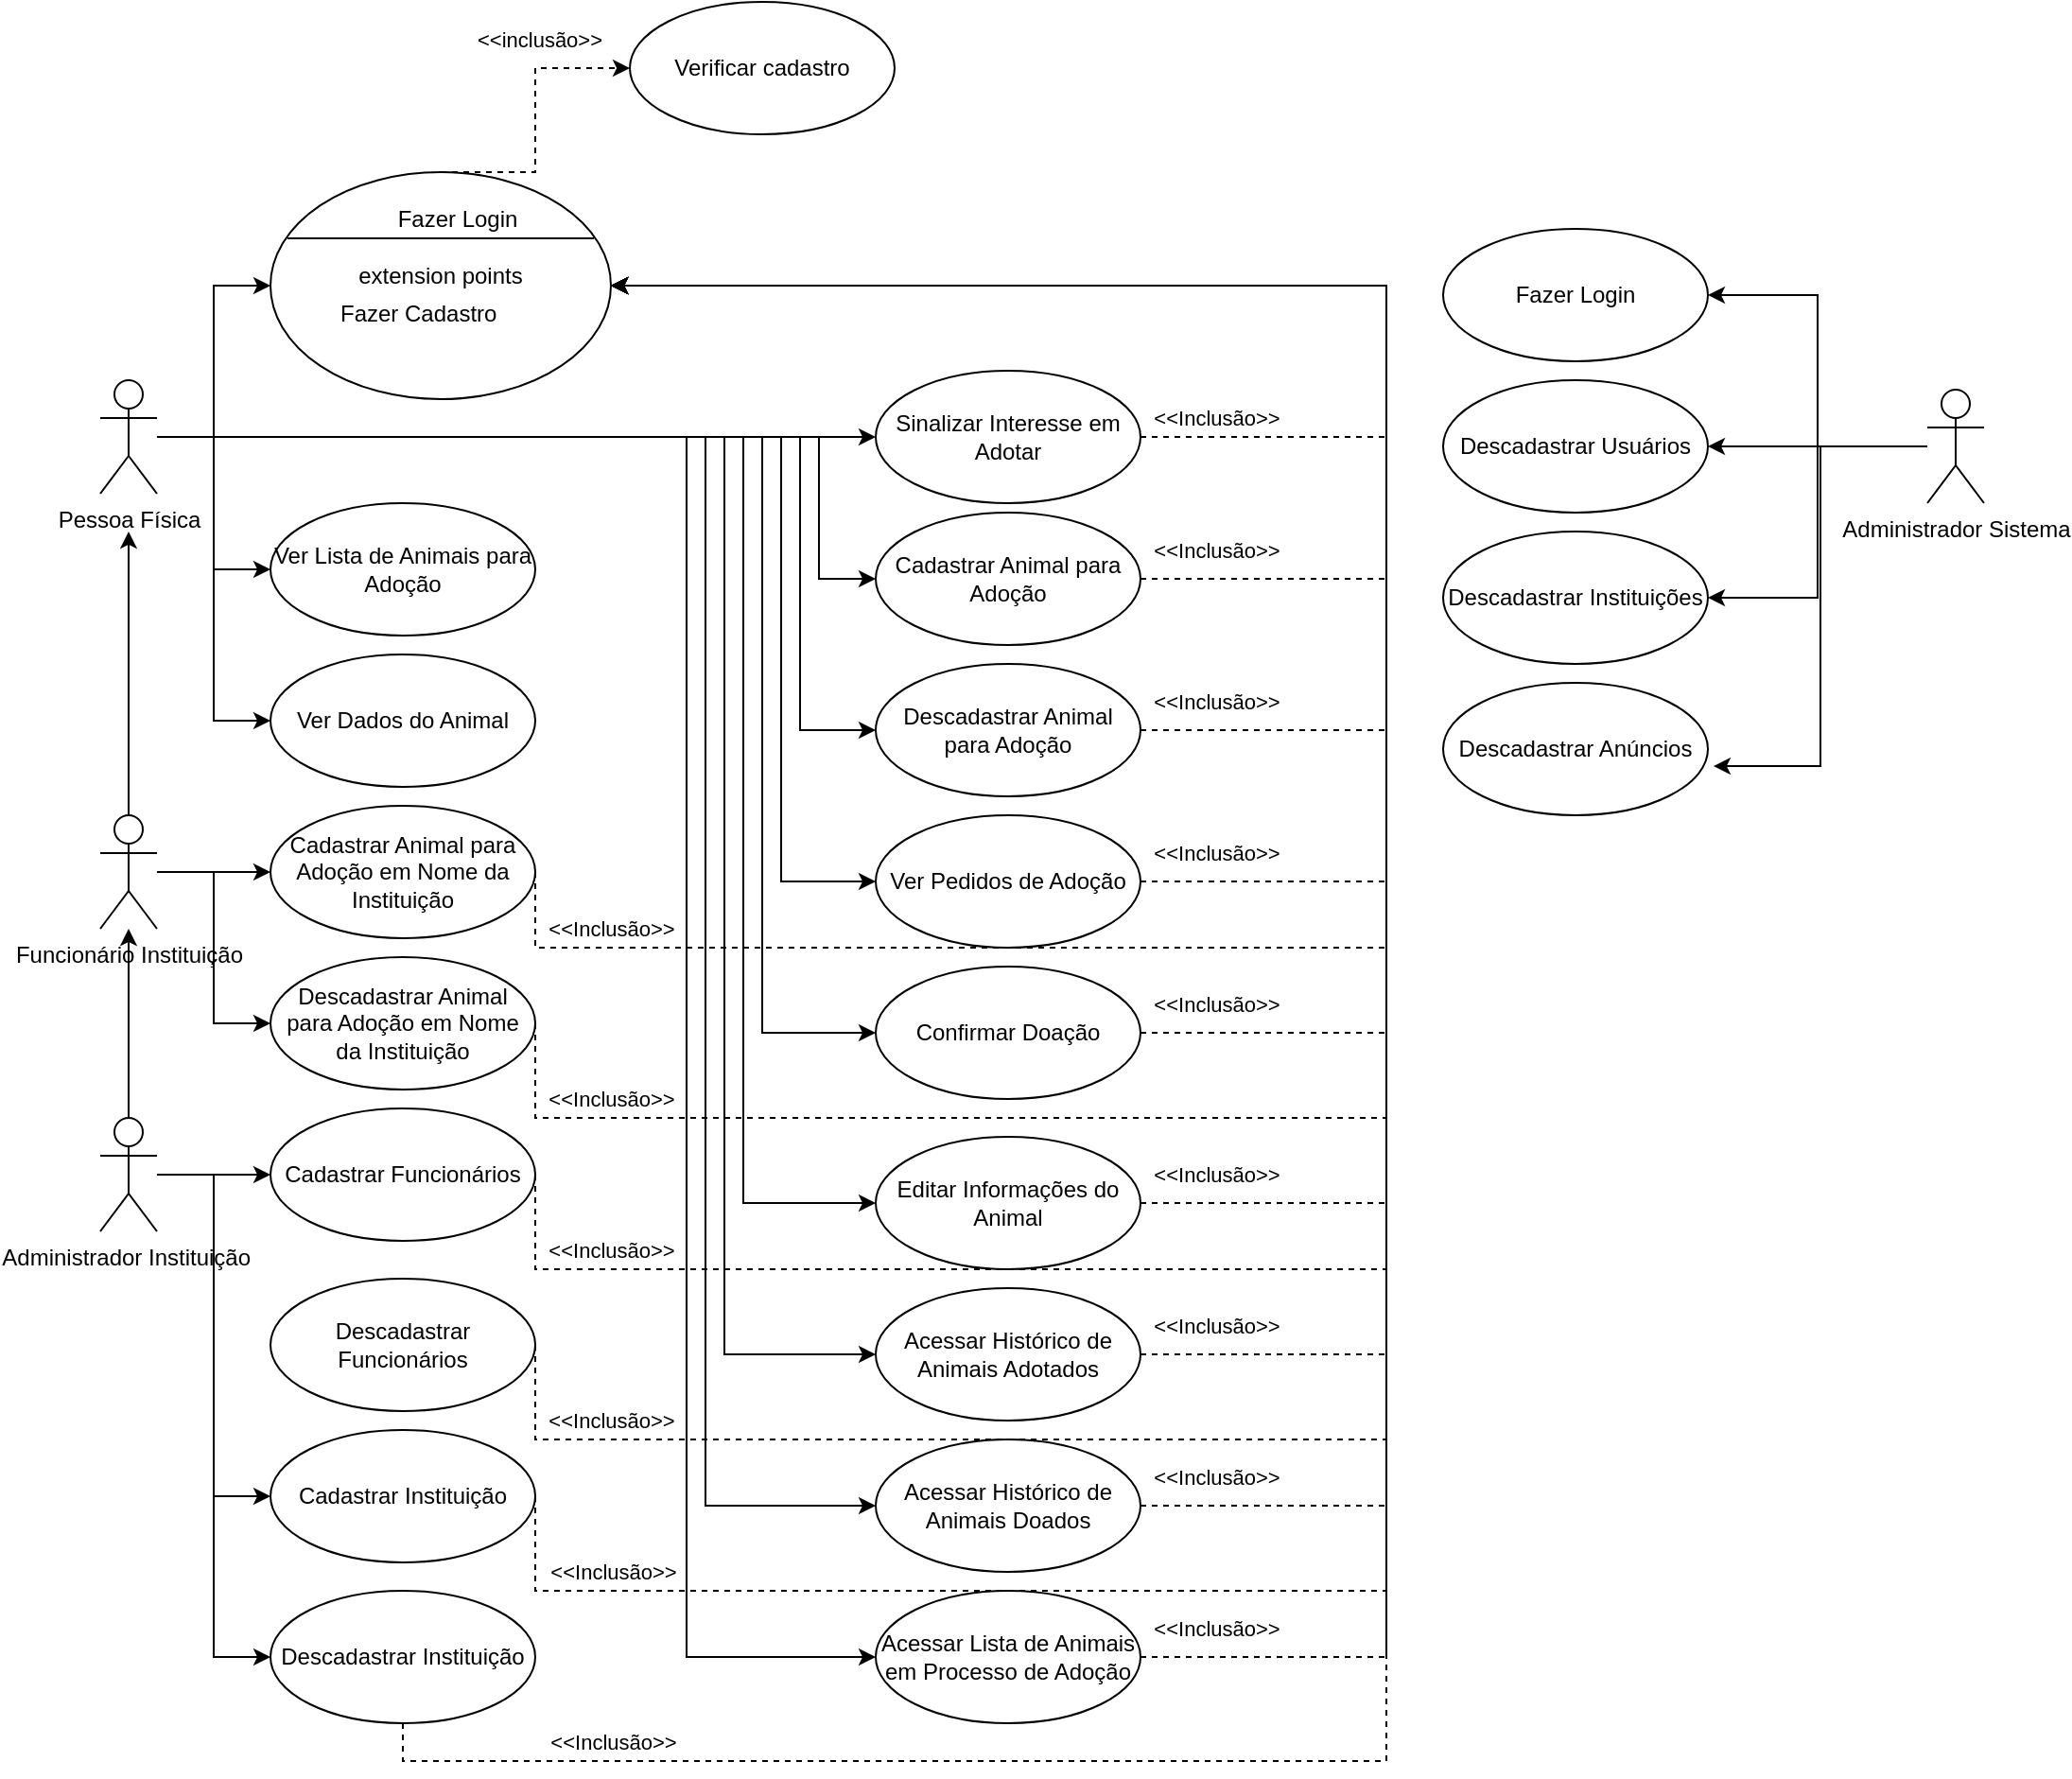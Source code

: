 <mxfile version="26.0.7">
  <diagram id="qbLD6MvRRH6Uopje16A_" name="Página-1">
    <mxGraphModel dx="2245" dy="868" grid="1" gridSize="10" guides="1" tooltips="1" connect="1" arrows="1" fold="1" page="1" pageScale="1" pageWidth="827" pageHeight="1169" math="0" shadow="0">
      <root>
        <mxCell id="0" />
        <mxCell id="1" parent="0" />
        <mxCell id="AyOX7MXyfKB8XxfsNNWV-27" style="edgeStyle=orthogonalEdgeStyle;rounded=0;orthogonalLoop=1;jettySize=auto;html=1;entryX=0;entryY=0.5;entryDx=0;entryDy=0;" edge="1" parent="1" source="rOPLHnwD_URoB-REVG2p-1" target="YUd78-qt3cvMNxqhrN3Y-24">
          <mxGeometry relative="1" as="geometry" />
        </mxCell>
        <mxCell id="AyOX7MXyfKB8XxfsNNWV-28" style="edgeStyle=orthogonalEdgeStyle;rounded=0;orthogonalLoop=1;jettySize=auto;html=1;entryX=0;entryY=0.5;entryDx=0;entryDy=0;" edge="1" parent="1" source="rOPLHnwD_URoB-REVG2p-1" target="YUd78-qt3cvMNxqhrN3Y-28">
          <mxGeometry relative="1" as="geometry" />
        </mxCell>
        <mxCell id="AyOX7MXyfKB8XxfsNNWV-30" style="edgeStyle=orthogonalEdgeStyle;rounded=0;orthogonalLoop=1;jettySize=auto;html=1;entryX=0;entryY=0.5;entryDx=0;entryDy=0;" edge="1" parent="1" source="rOPLHnwD_URoB-REVG2p-1" target="MLzKuQmmjod504lZbHox-21">
          <mxGeometry relative="1" as="geometry" />
        </mxCell>
        <mxCell id="AyOX7MXyfKB8XxfsNNWV-31" style="edgeStyle=orthogonalEdgeStyle;rounded=0;orthogonalLoop=1;jettySize=auto;html=1;entryX=0;entryY=0.5;entryDx=0;entryDy=0;" edge="1" parent="1" source="rOPLHnwD_URoB-REVG2p-1" target="AyOX7MXyfKB8XxfsNNWV-8">
          <mxGeometry relative="1" as="geometry">
            <Array as="points">
              <mxPoint x="-170" y="400" />
              <mxPoint x="-170" y="475" />
            </Array>
          </mxGeometry>
        </mxCell>
        <mxCell id="AyOX7MXyfKB8XxfsNNWV-32" style="edgeStyle=orthogonalEdgeStyle;rounded=0;orthogonalLoop=1;jettySize=auto;html=1;entryX=0;entryY=0.5;entryDx=0;entryDy=0;" edge="1" parent="1" source="rOPLHnwD_URoB-REVG2p-1" target="rOPLHnwD_URoB-REVG2p-7">
          <mxGeometry relative="1" as="geometry">
            <Array as="points">
              <mxPoint x="-180" y="400" />
              <mxPoint x="-180" y="555" />
            </Array>
          </mxGeometry>
        </mxCell>
        <mxCell id="AyOX7MXyfKB8XxfsNNWV-33" style="edgeStyle=orthogonalEdgeStyle;rounded=0;orthogonalLoop=1;jettySize=auto;html=1;entryX=0;entryY=0.5;entryDx=0;entryDy=0;" edge="1" parent="1" source="rOPLHnwD_URoB-REVG2p-1" target="MLzKuQmmjod504lZbHox-24">
          <mxGeometry relative="1" as="geometry">
            <Array as="points">
              <mxPoint x="-190" y="400" />
              <mxPoint x="-190" y="635" />
            </Array>
          </mxGeometry>
        </mxCell>
        <mxCell id="AyOX7MXyfKB8XxfsNNWV-34" style="edgeStyle=orthogonalEdgeStyle;rounded=0;orthogonalLoop=1;jettySize=auto;html=1;entryX=0;entryY=0.5;entryDx=0;entryDy=0;" edge="1" parent="1" source="rOPLHnwD_URoB-REVG2p-1" target="MLzKuQmmjod504lZbHox-26">
          <mxGeometry relative="1" as="geometry">
            <Array as="points">
              <mxPoint x="-200" y="400" />
              <mxPoint x="-200" y="715" />
            </Array>
          </mxGeometry>
        </mxCell>
        <mxCell id="AyOX7MXyfKB8XxfsNNWV-35" style="edgeStyle=orthogonalEdgeStyle;rounded=0;orthogonalLoop=1;jettySize=auto;html=1;entryX=0;entryY=0.5;entryDx=0;entryDy=0;" edge="1" parent="1" source="rOPLHnwD_URoB-REVG2p-1" target="rVwNM4F-mVbBJ1kniwlA-5">
          <mxGeometry relative="1" as="geometry">
            <Array as="points">
              <mxPoint x="-210" y="400" />
              <mxPoint x="-210" y="805" />
            </Array>
          </mxGeometry>
        </mxCell>
        <mxCell id="AyOX7MXyfKB8XxfsNNWV-36" style="edgeStyle=orthogonalEdgeStyle;rounded=0;orthogonalLoop=1;jettySize=auto;html=1;entryX=0;entryY=0.5;entryDx=0;entryDy=0;" edge="1" parent="1" source="rOPLHnwD_URoB-REVG2p-1" target="rVwNM4F-mVbBJ1kniwlA-10">
          <mxGeometry relative="1" as="geometry">
            <Array as="points">
              <mxPoint x="-220" y="400" />
              <mxPoint x="-220" y="885" />
            </Array>
          </mxGeometry>
        </mxCell>
        <mxCell id="AyOX7MXyfKB8XxfsNNWV-37" style="edgeStyle=orthogonalEdgeStyle;rounded=0;orthogonalLoop=1;jettySize=auto;html=1;entryX=0;entryY=0.5;entryDx=0;entryDy=0;" edge="1" parent="1" source="rOPLHnwD_URoB-REVG2p-1" target="BOJSPCau6T7kpalBUKvI-1">
          <mxGeometry relative="1" as="geometry">
            <Array as="points">
              <mxPoint x="-230" y="400" />
              <mxPoint x="-230" y="965" />
            </Array>
          </mxGeometry>
        </mxCell>
        <mxCell id="AyOX7MXyfKB8XxfsNNWV-38" style="edgeStyle=orthogonalEdgeStyle;rounded=0;orthogonalLoop=1;jettySize=auto;html=1;entryX=0;entryY=0.5;entryDx=0;entryDy=0;" edge="1" parent="1" source="rOPLHnwD_URoB-REVG2p-1" target="BOJSPCau6T7kpalBUKvI-5">
          <mxGeometry relative="1" as="geometry">
            <Array as="points">
              <mxPoint x="-240" y="400" />
              <mxPoint x="-240" y="1045" />
            </Array>
          </mxGeometry>
        </mxCell>
        <mxCell id="AyOX7MXyfKB8XxfsNNWV-39" style="edgeStyle=orthogonalEdgeStyle;rounded=0;orthogonalLoop=1;jettySize=auto;html=1;entryX=0;entryY=0.5;entryDx=0;entryDy=0;" edge="1" parent="1" source="rOPLHnwD_URoB-REVG2p-1" target="7wxGvuVYTr6EBIdT9nSd-30">
          <mxGeometry relative="1" as="geometry" />
        </mxCell>
        <mxCell id="rOPLHnwD_URoB-REVG2p-1" value="Pessoa Física" style="shape=umlActor;verticalLabelPosition=bottom;verticalAlign=top;html=1;outlineConnect=0;" parent="1" vertex="1">
          <mxGeometry x="-550" y="370" width="30" height="60" as="geometry" />
        </mxCell>
        <mxCell id="7wxGvuVYTr6EBIdT9nSd-26" style="edgeStyle=elbowEdgeStyle;shape=connector;rounded=0;orthogonalLoop=1;jettySize=auto;html=1;entryX=0;entryY=0.5;entryDx=0;entryDy=0;strokeColor=default;align=center;verticalAlign=middle;fontFamily=Helvetica;fontSize=11;fontColor=default;labelBackgroundColor=default;endArrow=classic;" parent="1" source="rOPLHnwD_URoB-REVG2p-2" target="rOPLHnwD_URoB-REVG2p-10" edge="1">
          <mxGeometry relative="1" as="geometry" />
        </mxCell>
        <mxCell id="7wxGvuVYTr6EBIdT9nSd-28" style="edgeStyle=elbowEdgeStyle;shape=connector;rounded=0;orthogonalLoop=1;jettySize=auto;html=1;entryX=0;entryY=0.5;entryDx=0;entryDy=0;strokeColor=default;align=center;verticalAlign=middle;fontFamily=Helvetica;fontSize=11;fontColor=default;labelBackgroundColor=default;endArrow=classic;" parent="1" source="rOPLHnwD_URoB-REVG2p-2" target="YUd78-qt3cvMNxqhrN3Y-2" edge="1">
          <mxGeometry relative="1" as="geometry" />
        </mxCell>
        <mxCell id="rVwNM4F-mVbBJ1kniwlA-4" style="edgeStyle=elbowEdgeStyle;shape=connector;rounded=0;orthogonalLoop=1;jettySize=auto;html=1;strokeColor=default;align=center;verticalAlign=middle;fontFamily=Helvetica;fontSize=11;fontColor=default;labelBackgroundColor=default;endArrow=classic;" parent="1" source="rOPLHnwD_URoB-REVG2p-2" target="YUd78-qt3cvMNxqhrN3Y-14" edge="1">
          <mxGeometry relative="1" as="geometry">
            <mxPoint x="-535" y="820" as="targetPoint" />
          </mxGeometry>
        </mxCell>
        <mxCell id="AyOX7MXyfKB8XxfsNNWV-62" style="edgeStyle=orthogonalEdgeStyle;rounded=0;orthogonalLoop=1;jettySize=auto;html=1;entryX=0;entryY=0.5;entryDx=0;entryDy=0;" edge="1" parent="1" source="rOPLHnwD_URoB-REVG2p-2" target="AyOX7MXyfKB8XxfsNNWV-59">
          <mxGeometry relative="1" as="geometry" />
        </mxCell>
        <mxCell id="rOPLHnwD_URoB-REVG2p-2" value="Administrador Instituição&amp;nbsp;" style="shape=umlActor;verticalLabelPosition=bottom;verticalAlign=top;html=1;outlineConnect=0;" parent="1" vertex="1">
          <mxGeometry x="-550" y="760" width="30" height="60" as="geometry" />
        </mxCell>
        <mxCell id="7wxGvuVYTr6EBIdT9nSd-13" style="edgeStyle=elbowEdgeStyle;shape=connector;rounded=0;orthogonalLoop=1;jettySize=auto;html=1;strokeColor=default;align=center;verticalAlign=middle;fontFamily=Helvetica;fontSize=11;fontColor=default;labelBackgroundColor=default;endArrow=classic;dashed=1;entryX=1;entryY=0.5;entryDx=0;entryDy=0;exitX=1;exitY=0.5;exitDx=0;exitDy=0;" parent="1" source="rOPLHnwD_URoB-REVG2p-7" edge="1" target="7wxGvuVYTr6EBIdT9nSd-30">
          <mxGeometry relative="1" as="geometry">
            <mxPoint x="130" y="460" as="targetPoint" />
            <Array as="points">
              <mxPoint x="130" y="540" />
            </Array>
          </mxGeometry>
        </mxCell>
        <mxCell id="rOPLHnwD_URoB-REVG2p-7" value="Descadastrar Animal para Adoção" style="ellipse;whiteSpace=wrap;html=1;" parent="1" vertex="1">
          <mxGeometry x="-140" y="520" width="140" height="70" as="geometry" />
        </mxCell>
        <mxCell id="rOPLHnwD_URoB-REVG2p-10" value="Cadastrar Funcionários" style="ellipse;whiteSpace=wrap;html=1;" parent="1" vertex="1">
          <mxGeometry x="-460" y="755" width="140" height="70" as="geometry" />
        </mxCell>
        <mxCell id="rVwNM4F-mVbBJ1kniwlA-2" style="edgeStyle=elbowEdgeStyle;rounded=0;orthogonalLoop=1;jettySize=auto;html=1;entryX=1;entryY=0.5;entryDx=0;entryDy=0;" parent="1" source="P6qWsmmQiO2mp8JgbSfQ-1" target="7wxGvuVYTr6EBIdT9nSd-46" edge="1">
          <mxGeometry relative="1" as="geometry" />
        </mxCell>
        <mxCell id="i5wAThZhhyQFp4QzfbUr-2" style="edgeStyle=elbowEdgeStyle;rounded=0;orthogonalLoop=1;jettySize=auto;html=1;entryX=1;entryY=0.5;entryDx=0;entryDy=0;" parent="1" source="P6qWsmmQiO2mp8JgbSfQ-1" target="i5wAThZhhyQFp4QzfbUr-1" edge="1">
          <mxGeometry relative="1" as="geometry" />
        </mxCell>
        <mxCell id="AyOX7MXyfKB8XxfsNNWV-71" style="edgeStyle=orthogonalEdgeStyle;rounded=0;orthogonalLoop=1;jettySize=auto;html=1;entryX=1;entryY=0.5;entryDx=0;entryDy=0;" edge="1" parent="1" source="P6qWsmmQiO2mp8JgbSfQ-1" target="AyOX7MXyfKB8XxfsNNWV-70">
          <mxGeometry relative="1" as="geometry" />
        </mxCell>
        <mxCell id="P6qWsmmQiO2mp8JgbSfQ-1" value="Administrador Sistema" style="shape=umlActor;verticalLabelPosition=bottom;verticalAlign=top;html=1;outlineConnect=0;" parent="1" vertex="1">
          <mxGeometry x="416" y="375" width="30" height="60" as="geometry" />
        </mxCell>
        <mxCell id="7wxGvuVYTr6EBIdT9nSd-16" style="edgeStyle=orthogonalEdgeStyle;shape=connector;rounded=0;orthogonalLoop=1;jettySize=auto;html=1;strokeColor=default;align=center;verticalAlign=middle;fontFamily=Helvetica;fontSize=11;fontColor=default;labelBackgroundColor=default;endArrow=classic;dashed=1;exitX=1;exitY=0.5;exitDx=0;exitDy=0;entryX=1;entryY=0.5;entryDx=0;entryDy=0;" parent="1" source="YUd78-qt3cvMNxqhrN3Y-1" edge="1" target="7wxGvuVYTr6EBIdT9nSd-30">
          <mxGeometry relative="1" as="geometry">
            <mxPoint x="60" y="270" as="targetPoint" />
            <Array as="points">
              <mxPoint x="-320" y="670" />
              <mxPoint x="130" y="670" />
              <mxPoint x="130" y="320" />
            </Array>
          </mxGeometry>
        </mxCell>
        <mxCell id="YUd78-qt3cvMNxqhrN3Y-1" value="Cadastrar Animal para Adoção em Nome da Instituição" style="ellipse;whiteSpace=wrap;html=1;" parent="1" vertex="1">
          <mxGeometry x="-460" y="595" width="140" height="70" as="geometry" />
        </mxCell>
        <mxCell id="YUd78-qt3cvMNxqhrN3Y-2" value="Cadastrar Instituição" style="ellipse;whiteSpace=wrap;html=1;" parent="1" vertex="1">
          <mxGeometry x="-460" y="925" width="140" height="70" as="geometry" />
        </mxCell>
        <mxCell id="7wxGvuVYTr6EBIdT9nSd-39" style="edgeStyle=elbowEdgeStyle;shape=connector;rounded=0;orthogonalLoop=1;jettySize=auto;html=1;entryX=0;entryY=0.5;entryDx=0;entryDy=0;strokeColor=default;align=center;verticalAlign=middle;fontFamily=Helvetica;fontSize=11;fontColor=default;labelBackgroundColor=default;endArrow=classic;" parent="1" source="YUd78-qt3cvMNxqhrN3Y-14" target="YUd78-qt3cvMNxqhrN3Y-1" edge="1">
          <mxGeometry relative="1" as="geometry" />
        </mxCell>
        <mxCell id="AyOX7MXyfKB8XxfsNNWV-13" style="edgeStyle=orthogonalEdgeStyle;rounded=0;orthogonalLoop=1;jettySize=auto;html=1;entryX=0;entryY=0.5;entryDx=0;entryDy=0;" edge="1" parent="1" source="YUd78-qt3cvMNxqhrN3Y-14" target="AyOX7MXyfKB8XxfsNNWV-12">
          <mxGeometry relative="1" as="geometry" />
        </mxCell>
        <mxCell id="YUd78-qt3cvMNxqhrN3Y-14" value="Funcionário Instituição" style="shape=umlActor;verticalLabelPosition=bottom;verticalAlign=top;html=1;outlineConnect=0;" parent="1" vertex="1">
          <mxGeometry x="-550" y="600" width="30" height="60" as="geometry" />
        </mxCell>
        <mxCell id="YUd78-qt3cvMNxqhrN3Y-24" value="Ver Lista de Animais para Adoção" style="ellipse;whiteSpace=wrap;html=1;" parent="1" vertex="1">
          <mxGeometry x="-460" y="435" width="140" height="70" as="geometry" />
        </mxCell>
        <mxCell id="YUd78-qt3cvMNxqhrN3Y-28" value="Ver Dados do Animal" style="ellipse;whiteSpace=wrap;html=1;" parent="1" vertex="1">
          <mxGeometry x="-460" y="515" width="140" height="70" as="geometry" />
        </mxCell>
        <mxCell id="7wxGvuVYTr6EBIdT9nSd-17" style="edgeStyle=elbowEdgeStyle;shape=connector;rounded=0;orthogonalLoop=1;jettySize=auto;html=1;entryX=1;entryY=0.5;entryDx=0;entryDy=0;strokeColor=default;align=center;verticalAlign=middle;fontFamily=Helvetica;fontSize=11;fontColor=default;labelBackgroundColor=default;endArrow=classic;exitX=1;exitY=0.5;exitDx=0;exitDy=0;dashed=1;" parent="1" source="MLzKuQmmjod504lZbHox-21" target="7wxGvuVYTr6EBIdT9nSd-30" edge="1">
          <mxGeometry relative="1" as="geometry">
            <Array as="points">
              <mxPoint x="130" y="500" />
            </Array>
            <mxPoint x="130" y="460" as="targetPoint" />
          </mxGeometry>
        </mxCell>
        <mxCell id="MLzKuQmmjod504lZbHox-21" value="Sinalizar Interesse em Adotar" style="ellipse;whiteSpace=wrap;html=1;" parent="1" vertex="1">
          <mxGeometry x="-140" y="365" width="140" height="70" as="geometry" />
        </mxCell>
        <mxCell id="7wxGvuVYTr6EBIdT9nSd-14" style="edgeStyle=elbowEdgeStyle;shape=connector;rounded=0;orthogonalLoop=1;jettySize=auto;html=1;strokeColor=default;align=center;verticalAlign=middle;fontFamily=Helvetica;fontSize=11;fontColor=default;labelBackgroundColor=default;endArrow=classic;dashed=1;entryX=1;entryY=0.5;entryDx=0;entryDy=0;" parent="1" source="MLzKuQmmjod504lZbHox-24" edge="1" target="7wxGvuVYTr6EBIdT9nSd-30">
          <mxGeometry relative="1" as="geometry">
            <mxPoint x="130" y="460" as="targetPoint" />
            <Array as="points">
              <mxPoint x="130" y="590" />
            </Array>
          </mxGeometry>
        </mxCell>
        <mxCell id="MLzKuQmmjod504lZbHox-24" value="Ver Pedidos de Adoção" style="ellipse;whiteSpace=wrap;html=1;" parent="1" vertex="1">
          <mxGeometry x="-140" y="600" width="140" height="70" as="geometry" />
        </mxCell>
        <mxCell id="7wxGvuVYTr6EBIdT9nSd-15" style="edgeStyle=elbowEdgeStyle;shape=connector;rounded=0;orthogonalLoop=1;jettySize=auto;html=1;strokeColor=default;align=center;verticalAlign=middle;fontFamily=Helvetica;fontSize=11;fontColor=default;labelBackgroundColor=default;endArrow=classic;dashed=1;entryX=1;entryY=0.5;entryDx=0;entryDy=0;" parent="1" source="MLzKuQmmjod504lZbHox-26" edge="1" target="7wxGvuVYTr6EBIdT9nSd-30">
          <mxGeometry relative="1" as="geometry">
            <mxPoint x="130" y="460" as="targetPoint" />
            <Array as="points">
              <mxPoint x="130" y="620" />
            </Array>
          </mxGeometry>
        </mxCell>
        <mxCell id="MLzKuQmmjod504lZbHox-26" value="Confirmar Doação" style="ellipse;whiteSpace=wrap;html=1;" parent="1" vertex="1">
          <mxGeometry x="-140" y="680" width="140" height="70" as="geometry" />
        </mxCell>
        <mxCell id="7wxGvuVYTr6EBIdT9nSd-1" style="edgeStyle=elbowEdgeStyle;rounded=0;orthogonalLoop=1;jettySize=auto;html=1;entryX=0.5;entryY=1.333;entryDx=0;entryDy=0;entryPerimeter=0;" parent="1" source="YUd78-qt3cvMNxqhrN3Y-14" target="rOPLHnwD_URoB-REVG2p-1" edge="1">
          <mxGeometry relative="1" as="geometry" />
        </mxCell>
        <mxCell id="7wxGvuVYTr6EBIdT9nSd-29" value="" style="group" parent="1" vertex="1" connectable="0">
          <mxGeometry x="-460" y="170" width="330" height="210" as="geometry" />
        </mxCell>
        <mxCell id="7wxGvuVYTr6EBIdT9nSd-30" value="" style="shape=ellipse;container=1;horizontal=1;horizontalStack=0;resizeParent=1;resizeParentMax=0;resizeLast=0;html=1;dashed=0;collapsible=0;" parent="7wxGvuVYTr6EBIdT9nSd-29" vertex="1">
          <mxGeometry y="90" width="180" height="120" as="geometry" />
        </mxCell>
        <mxCell id="7wxGvuVYTr6EBIdT9nSd-31" value="Fazer Login" style="html=1;strokeColor=none;fillColor=none;align=center;verticalAlign=middle;rotatable=0;whiteSpace=wrap;" parent="7wxGvuVYTr6EBIdT9nSd-30" vertex="1">
          <mxGeometry x="9" y="10" width="180" height="30" as="geometry" />
        </mxCell>
        <mxCell id="7wxGvuVYTr6EBIdT9nSd-32" value="" style="line;strokeWidth=1;fillColor=none;rotatable=0;labelPosition=right;points=[];portConstraint=eastwest;dashed=0;resizeWidth=1;" parent="7wxGvuVYTr6EBIdT9nSd-30" vertex="1">
          <mxGeometry x="9" y="30" width="162" height="10" as="geometry" />
        </mxCell>
        <mxCell id="7wxGvuVYTr6EBIdT9nSd-33" value="extension points" style="text;html=1;align=center;verticalAlign=middle;rotatable=0;fillColor=none;strokeColor=none;whiteSpace=wrap;" parent="7wxGvuVYTr6EBIdT9nSd-30" vertex="1">
          <mxGeometry y="40" width="180" height="30" as="geometry" />
        </mxCell>
        <mxCell id="7wxGvuVYTr6EBIdT9nSd-35" value="Verificar cadastro" style="ellipse;whiteSpace=wrap;html=1;" parent="7wxGvuVYTr6EBIdT9nSd-29" vertex="1">
          <mxGeometry x="190" width="140" height="70" as="geometry" />
        </mxCell>
        <mxCell id="7wxGvuVYTr6EBIdT9nSd-36" style="edgeStyle=elbowEdgeStyle;rounded=0;orthogonalLoop=1;jettySize=auto;html=1;entryX=0;entryY=0.5;entryDx=0;entryDy=0;dashed=1;exitX=0.5;exitY=0;exitDx=0;exitDy=0;" parent="7wxGvuVYTr6EBIdT9nSd-29" source="7wxGvuVYTr6EBIdT9nSd-30" target="7wxGvuVYTr6EBIdT9nSd-35" edge="1">
          <mxGeometry relative="1" as="geometry" />
        </mxCell>
        <mxCell id="7wxGvuVYTr6EBIdT9nSd-37" value="&lt;span style=&quot;color: rgba(0, 0, 0, 0); font-family: monospace; font-size: 0px; text-align: start; background-color: rgb(27, 29, 30);&quot;&gt;%3CmxGraphModel%3E%3Croot%3E%3CmxCell%20id%3D%220%22%2F%3E%3CmxCell%20id%3D%221%22%20parent%3D%220%22%2F%3E%3CmxCell%20id%3D%222%22%20value%3D%22%26amp%3Blt%3B%26amp%3Blt%3Binclus%C3%A3o%26amp%3Bgt%3B%26amp%3Bgt%3B%22%20style%3D%22edgeLabel%3Bhtml%3D1%3Balign%3Dcenter%3BverticalAlign%3Dmiddle%3Bresizable%3D0%3Bpoints%3D%5B%5D%3BfontFamily%3DHelvetica%3BfontSize%3D11%3BfontColor%3Ddefault%3BlabelBackgroundColor%3Ddefault%3B%22%20vertex%3D%221%22%20connectable%3D%220%22%20parent%3D%221%22%3E%3CmxGeometry%20x%3D%2275.172%22%20y%3D%22550%22%20as%3D%22geometry%22%2F%3E%3C%2FmxCell%3E%3C%2Froot%3E%3C%2FmxGraphModel%3E&lt;/span&gt;&lt;span style=&quot;color: rgba(0, 0, 0, 0); font-family: monospace; font-size: 0px; text-align: start; background-color: rgb(27, 29, 30);&quot;&gt;%3CmxGraphModel%3E%3Croot%3E%3CmxCell%20id%3D%220%22%2F%3E%3CmxCell%20id%3D%221%22%20parent%3D%220%22%2F%3E%3CmxCell%20id%3D%222%22%20value%3D%22%26amp%3Blt%3B%26amp%3Blt%3Binclus%C3%A3o%26amp%3Bgt%3B%26amp%3Bgt%3B%22%20style%3D%22edgeLabel%3Bhtml%3D1%3Balign%3Dcenter%3BverticalAlign%3Dmiddle%3Bresizable%3D0%3Bpoints%3D%5B%5D%3BfontFamily%3DHelvetica%3BfontSize%3D11%3BfontColor%3Ddefault%3BlabelBackgroundColor%3Ddefault%3B%22%20vertex%3D%221%22%20connectable%3D%220%22%20parent%3D%221%22%3E%3CmxGeometry%20x%3D%2275.172%22%20y%3D%22550%22%20as%3D%22geometry%22%2F%3E%3C%2FmxCell%3E%3C%2Froot%3E%3C%2FmxGraphModel%3E&lt;/span&gt;&amp;lt;&amp;lt;inclusão&amp;gt;&amp;gt;" style="edgeLabel;html=1;align=center;verticalAlign=middle;resizable=0;points=[];fontFamily=Helvetica;fontSize=11;fontColor=default;labelBackgroundColor=default;" parent="7wxGvuVYTr6EBIdT9nSd-36" vertex="1" connectable="0">
          <mxGeometry x="0.38" y="3" relative="1" as="geometry">
            <mxPoint y="-12" as="offset" />
          </mxGeometry>
        </mxCell>
        <mxCell id="7wxGvuVYTr6EBIdT9nSd-34" value="Fazer Cadastro" style="text;html=1;align=left;verticalAlign=middle;rotatable=0;spacingLeft=25;fillColor=none;strokeColor=none;whiteSpace=wrap;" parent="7wxGvuVYTr6EBIdT9nSd-29" vertex="1">
          <mxGeometry x="10" y="150" width="180" height="30" as="geometry" />
        </mxCell>
        <mxCell id="7wxGvuVYTr6EBIdT9nSd-40" style="edgeStyle=orthogonalEdgeStyle;shape=connector;rounded=0;orthogonalLoop=1;jettySize=auto;html=1;strokeColor=default;align=center;verticalAlign=middle;fontFamily=Helvetica;fontSize=11;fontColor=default;labelBackgroundColor=default;endArrow=classic;dashed=1;exitX=1;exitY=0.5;exitDx=0;exitDy=0;entryX=1;entryY=0.5;entryDx=0;entryDy=0;" parent="1" source="rOPLHnwD_URoB-REVG2p-10" target="7wxGvuVYTr6EBIdT9nSd-30" edge="1">
          <mxGeometry relative="1" as="geometry">
            <mxPoint x="130" y="460" as="targetPoint" />
            <mxPoint x="10" y="885" as="sourcePoint" />
            <Array as="points">
              <mxPoint x="-320" y="840" />
              <mxPoint x="130" y="840" />
              <mxPoint x="130" y="320" />
            </Array>
          </mxGeometry>
        </mxCell>
        <mxCell id="7wxGvuVYTr6EBIdT9nSd-42" style="edgeStyle=orthogonalEdgeStyle;shape=connector;rounded=0;orthogonalLoop=1;jettySize=auto;html=1;strokeColor=default;align=center;verticalAlign=middle;fontFamily=Helvetica;fontSize=11;fontColor=default;labelBackgroundColor=default;endArrow=classic;dashed=1;exitX=1;exitY=0.5;exitDx=0;exitDy=0;entryX=1;entryY=0.5;entryDx=0;entryDy=0;" parent="1" source="YUd78-qt3cvMNxqhrN3Y-2" target="7wxGvuVYTr6EBIdT9nSd-30" edge="1">
          <mxGeometry relative="1" as="geometry">
            <mxPoint x="130" y="460" as="targetPoint" />
            <mxPoint x="20" y="895" as="sourcePoint" />
            <Array as="points">
              <mxPoint x="-320" y="1010" />
              <mxPoint x="130" y="1010" />
              <mxPoint x="130" y="320" />
            </Array>
          </mxGeometry>
        </mxCell>
        <mxCell id="AyOX7MXyfKB8XxfsNNWV-40" value="&amp;lt;&amp;lt;Inclusão&amp;gt;&amp;gt;" style="edgeLabel;html=1;align=center;verticalAlign=middle;resizable=0;points=[];" vertex="1" connectable="0" parent="7wxGvuVYTr6EBIdT9nSd-42">
          <mxGeometry x="-0.907" y="-4" relative="1" as="geometry">
            <mxPoint x="16" y="-14" as="offset" />
          </mxGeometry>
        </mxCell>
        <mxCell id="AyOX7MXyfKB8XxfsNNWV-61" value="&amp;lt;&amp;lt;Inclusão&amp;gt;&amp;gt;" style="edgeLabel;html=1;align=center;verticalAlign=middle;resizable=0;points=[];" vertex="1" connectable="0" parent="7wxGvuVYTr6EBIdT9nSd-42">
          <mxGeometry x="-0.907" y="-4" relative="1" as="geometry">
            <mxPoint x="16" y="76" as="offset" />
          </mxGeometry>
        </mxCell>
        <mxCell id="7wxGvuVYTr6EBIdT9nSd-46" value="Descadastrar Instituições" style="ellipse;whiteSpace=wrap;html=1;" parent="1" vertex="1">
          <mxGeometry x="160" y="450" width="140" height="70" as="geometry" />
        </mxCell>
        <mxCell id="7wxGvuVYTr6EBIdT9nSd-47" value="Descadastrar Anúncios" style="ellipse;whiteSpace=wrap;html=1;" parent="1" vertex="1">
          <mxGeometry x="160" y="530" width="140" height="70" as="geometry" />
        </mxCell>
        <mxCell id="rVwNM4F-mVbBJ1kniwlA-3" style="edgeStyle=elbowEdgeStyle;shape=connector;rounded=0;orthogonalLoop=1;jettySize=auto;html=1;entryX=1.021;entryY=0.629;entryDx=0;entryDy=0;entryPerimeter=0;strokeColor=default;align=center;verticalAlign=middle;fontFamily=Helvetica;fontSize=11;fontColor=default;labelBackgroundColor=default;endArrow=classic;" parent="1" source="P6qWsmmQiO2mp8JgbSfQ-1" target="7wxGvuVYTr6EBIdT9nSd-47" edge="1">
          <mxGeometry relative="1" as="geometry" />
        </mxCell>
        <mxCell id="rVwNM4F-mVbBJ1kniwlA-5" value="Editar Informações do Animal" style="ellipse;whiteSpace=wrap;html=1;" parent="1" vertex="1">
          <mxGeometry x="-140" y="770" width="140" height="70" as="geometry" />
        </mxCell>
        <mxCell id="rVwNM4F-mVbBJ1kniwlA-7" style="edgeStyle=elbowEdgeStyle;shape=connector;rounded=0;orthogonalLoop=1;jettySize=auto;html=1;strokeColor=default;align=center;verticalAlign=middle;fontFamily=Helvetica;fontSize=11;fontColor=default;labelBackgroundColor=default;endArrow=classic;dashed=1;exitX=1;exitY=0.5;exitDx=0;exitDy=0;entryX=1;entryY=0.5;entryDx=0;entryDy=0;" parent="1" source="rVwNM4F-mVbBJ1kniwlA-5" target="7wxGvuVYTr6EBIdT9nSd-30" edge="1">
          <mxGeometry relative="1" as="geometry">
            <mxPoint x="130" y="460" as="targetPoint" />
            <Array as="points">
              <mxPoint x="130" y="660" />
            </Array>
            <mxPoint x="10" y="785" as="sourcePoint" />
          </mxGeometry>
        </mxCell>
        <mxCell id="rVwNM4F-mVbBJ1kniwlA-10" value="Acessar Histórico de Animais Adotados" style="ellipse;whiteSpace=wrap;html=1;" parent="1" vertex="1">
          <mxGeometry x="-140" y="850" width="140" height="70" as="geometry" />
        </mxCell>
        <mxCell id="rVwNM4F-mVbBJ1kniwlA-11" style="edgeStyle=elbowEdgeStyle;shape=connector;rounded=0;orthogonalLoop=1;jettySize=auto;html=1;strokeColor=default;align=center;verticalAlign=middle;fontFamily=Helvetica;fontSize=11;fontColor=default;labelBackgroundColor=default;endArrow=classic;dashed=1;exitX=1;exitY=0.5;exitDx=0;exitDy=0;entryX=1;entryY=0.5;entryDx=0;entryDy=0;" parent="1" source="rVwNM4F-mVbBJ1kniwlA-10" edge="1" target="7wxGvuVYTr6EBIdT9nSd-30">
          <mxGeometry relative="1" as="geometry">
            <mxPoint x="130" y="540" as="targetPoint" />
            <Array as="points">
              <mxPoint x="130" y="740" />
            </Array>
            <mxPoint x="10" y="865" as="sourcePoint" />
          </mxGeometry>
        </mxCell>
        <mxCell id="BOJSPCau6T7kpalBUKvI-1" value="Acessar Histórico de Animais Doados" style="ellipse;whiteSpace=wrap;html=1;" parent="1" vertex="1">
          <mxGeometry x="-140" y="930" width="140" height="70" as="geometry" />
        </mxCell>
        <mxCell id="BOJSPCau6T7kpalBUKvI-3" style="edgeStyle=elbowEdgeStyle;shape=connector;rounded=0;orthogonalLoop=1;jettySize=auto;html=1;strokeColor=default;align=center;verticalAlign=middle;fontFamily=Helvetica;fontSize=11;fontColor=default;labelBackgroundColor=default;endArrow=classic;dashed=1;exitX=1;exitY=0.5;exitDx=0;exitDy=0;entryX=1;entryY=0.5;entryDx=0;entryDy=0;" parent="1" source="BOJSPCau6T7kpalBUKvI-1" edge="1" target="7wxGvuVYTr6EBIdT9nSd-30">
          <mxGeometry relative="1" as="geometry">
            <mxPoint x="130" y="620" as="targetPoint" />
            <Array as="points">
              <mxPoint x="130" y="820" />
            </Array>
            <mxPoint x="10" y="945" as="sourcePoint" />
          </mxGeometry>
        </mxCell>
        <mxCell id="BOJSPCau6T7kpalBUKvI-5" value="Acessar Lista de Animais em Processo de Adoção" style="ellipse;whiteSpace=wrap;html=1;" parent="1" vertex="1">
          <mxGeometry x="-140" y="1010" width="140" height="70" as="geometry" />
        </mxCell>
        <mxCell id="BOJSPCau6T7kpalBUKvI-7" style="edgeStyle=elbowEdgeStyle;shape=connector;rounded=0;orthogonalLoop=1;jettySize=auto;html=1;strokeColor=default;align=center;verticalAlign=middle;fontFamily=Helvetica;fontSize=11;fontColor=default;labelBackgroundColor=default;endArrow=classic;dashed=1;exitX=1;exitY=0.5;exitDx=0;exitDy=0;entryX=1;entryY=0.5;entryDx=0;entryDy=0;" parent="1" source="BOJSPCau6T7kpalBUKvI-5" edge="1" target="7wxGvuVYTr6EBIdT9nSd-30">
          <mxGeometry relative="1" as="geometry">
            <mxPoint x="130" y="700" as="targetPoint" />
            <Array as="points">
              <mxPoint x="130" y="900" />
            </Array>
            <mxPoint x="10" y="1025" as="sourcePoint" />
          </mxGeometry>
        </mxCell>
        <mxCell id="i5wAThZhhyQFp4QzfbUr-1" value="Fazer Login" style="ellipse;whiteSpace=wrap;html=1;" parent="1" vertex="1">
          <mxGeometry x="160" y="290" width="140" height="70" as="geometry" />
        </mxCell>
        <mxCell id="AyOX7MXyfKB8XxfsNNWV-5" style="edgeStyle=elbowEdgeStyle;shape=connector;rounded=0;orthogonalLoop=1;jettySize=auto;html=1;strokeColor=default;align=center;verticalAlign=middle;fontFamily=Helvetica;fontSize=11;fontColor=default;labelBackgroundColor=default;endArrow=classic;dashed=1;entryX=1;entryY=0.5;entryDx=0;entryDy=0;exitX=1;exitY=0.5;exitDx=0;exitDy=0;" edge="1" source="AyOX7MXyfKB8XxfsNNWV-8" parent="1" target="7wxGvuVYTr6EBIdT9nSd-30">
          <mxGeometry relative="1" as="geometry">
            <mxPoint x="60" y="350" as="targetPoint" />
            <Array as="points">
              <mxPoint x="130" y="460" />
            </Array>
          </mxGeometry>
        </mxCell>
        <mxCell id="AyOX7MXyfKB8XxfsNNWV-8" value="Cadastrar Animal para Adoção" style="ellipse;whiteSpace=wrap;html=1;" vertex="1" parent="1">
          <mxGeometry x="-140" y="440" width="140" height="70" as="geometry" />
        </mxCell>
        <mxCell id="AyOX7MXyfKB8XxfsNNWV-10" style="edgeStyle=orthogonalEdgeStyle;shape=connector;rounded=0;orthogonalLoop=1;jettySize=auto;html=1;strokeColor=default;align=center;verticalAlign=middle;fontFamily=Helvetica;fontSize=11;fontColor=default;labelBackgroundColor=default;endArrow=classic;dashed=1;exitX=1;exitY=0.5;exitDx=0;exitDy=0;entryX=1;entryY=0.5;entryDx=0;entryDy=0;" edge="1" source="AyOX7MXyfKB8XxfsNNWV-12" parent="1" target="7wxGvuVYTr6EBIdT9nSd-30">
          <mxGeometry relative="1" as="geometry">
            <mxPoint x="30" y="350" as="targetPoint" />
            <Array as="points">
              <mxPoint x="-320" y="760" />
              <mxPoint x="130" y="760" />
              <mxPoint x="130" y="320" />
            </Array>
          </mxGeometry>
        </mxCell>
        <mxCell id="AyOX7MXyfKB8XxfsNNWV-12" value="Descadastrar Animal para Adoção em Nome da Instituição" style="ellipse;whiteSpace=wrap;html=1;" vertex="1" parent="1">
          <mxGeometry x="-460" y="675" width="140" height="70" as="geometry" />
        </mxCell>
        <mxCell id="AyOX7MXyfKB8XxfsNNWV-15" value="Descadastrar Funcionários" style="ellipse;whiteSpace=wrap;html=1;" vertex="1" parent="1">
          <mxGeometry x="-460" y="845" width="140" height="70" as="geometry" />
        </mxCell>
        <mxCell id="AyOX7MXyfKB8XxfsNNWV-25" style="edgeStyle=orthogonalEdgeStyle;shape=connector;rounded=0;orthogonalLoop=1;jettySize=auto;html=1;strokeColor=default;align=center;verticalAlign=middle;fontFamily=Helvetica;fontSize=11;fontColor=default;labelBackgroundColor=default;endArrow=classic;dashed=1;exitX=1;exitY=0.5;exitDx=0;exitDy=0;entryX=1;entryY=0.5;entryDx=0;entryDy=0;" edge="1" parent="1" source="AyOX7MXyfKB8XxfsNNWV-15" target="7wxGvuVYTr6EBIdT9nSd-30">
          <mxGeometry relative="1" as="geometry">
            <mxPoint x="30" y="310" as="targetPoint" />
            <mxPoint x="-330" y="880" as="sourcePoint" />
            <Array as="points">
              <mxPoint x="-320" y="930" />
              <mxPoint x="130" y="930" />
              <mxPoint x="130" y="320" />
            </Array>
          </mxGeometry>
        </mxCell>
        <mxCell id="AyOX7MXyfKB8XxfsNNWV-41" value="&amp;lt;&amp;lt;Inclusão&amp;gt;&amp;gt;" style="edgeLabel;html=1;align=center;verticalAlign=middle;resizable=0;points=[];" vertex="1" connectable="0" parent="AyOX7MXyfKB8XxfsNNWV-25">
          <mxGeometry x="-0.884" y="-2" relative="1" as="geometry">
            <mxPoint x="2" y="-12" as="offset" />
          </mxGeometry>
        </mxCell>
        <mxCell id="AyOX7MXyfKB8XxfsNNWV-42" value="&amp;lt;&amp;lt;Inclusão&amp;gt;&amp;gt;" style="edgeLabel;html=1;align=center;verticalAlign=middle;resizable=0;points=[];" vertex="1" connectable="0" parent="1">
          <mxGeometry x="-280" y="830" as="geometry" />
        </mxCell>
        <mxCell id="AyOX7MXyfKB8XxfsNNWV-43" value="&amp;lt;&amp;lt;Inclusão&amp;gt;&amp;gt;" style="edgeLabel;html=1;align=center;verticalAlign=middle;resizable=0;points=[];" vertex="1" connectable="0" parent="1">
          <mxGeometry x="-280" y="750" as="geometry" />
        </mxCell>
        <mxCell id="AyOX7MXyfKB8XxfsNNWV-44" value="&amp;lt;&amp;lt;Inclusão&amp;gt;&amp;gt;" style="edgeLabel;html=1;align=center;verticalAlign=middle;resizable=0;points=[];" vertex="1" connectable="0" parent="1">
          <mxGeometry x="-280" y="660" as="geometry" />
        </mxCell>
        <mxCell id="AyOX7MXyfKB8XxfsNNWV-50" value="&amp;lt;&amp;lt;Inclusão&amp;gt;&amp;gt;" style="edgeLabel;html=1;align=center;verticalAlign=middle;resizable=0;points=[];" vertex="1" connectable="0" parent="1">
          <mxGeometry x="40" y="1030" as="geometry" />
        </mxCell>
        <mxCell id="AyOX7MXyfKB8XxfsNNWV-51" value="&amp;lt;&amp;lt;Inclusão&amp;gt;&amp;gt;" style="edgeLabel;html=1;align=center;verticalAlign=middle;resizable=0;points=[];" vertex="1" connectable="0" parent="1">
          <mxGeometry x="40" y="950" as="geometry" />
        </mxCell>
        <mxCell id="AyOX7MXyfKB8XxfsNNWV-52" value="&amp;lt;&amp;lt;Inclusão&amp;gt;&amp;gt;" style="edgeLabel;html=1;align=center;verticalAlign=middle;resizable=0;points=[];" vertex="1" connectable="0" parent="1">
          <mxGeometry x="40" y="870" as="geometry" />
        </mxCell>
        <mxCell id="AyOX7MXyfKB8XxfsNNWV-53" value="&amp;lt;&amp;lt;Inclusão&amp;gt;&amp;gt;" style="edgeLabel;html=1;align=center;verticalAlign=middle;resizable=0;points=[];" vertex="1" connectable="0" parent="1">
          <mxGeometry x="40" y="790" as="geometry" />
        </mxCell>
        <mxCell id="AyOX7MXyfKB8XxfsNNWV-54" value="&amp;lt;&amp;lt;Inclusão&amp;gt;&amp;gt;" style="edgeLabel;html=1;align=center;verticalAlign=middle;resizable=0;points=[];" vertex="1" connectable="0" parent="1">
          <mxGeometry x="40" y="700" as="geometry" />
        </mxCell>
        <mxCell id="AyOX7MXyfKB8XxfsNNWV-55" value="&amp;lt;&amp;lt;Inclusão&amp;gt;&amp;gt;" style="edgeLabel;html=1;align=center;verticalAlign=middle;resizable=0;points=[];" vertex="1" connectable="0" parent="1">
          <mxGeometry x="40" y="620" as="geometry" />
        </mxCell>
        <mxCell id="AyOX7MXyfKB8XxfsNNWV-56" value="&amp;lt;&amp;lt;Inclusão&amp;gt;&amp;gt;" style="edgeLabel;html=1;align=center;verticalAlign=middle;resizable=0;points=[];" vertex="1" connectable="0" parent="1">
          <mxGeometry x="40" y="540" as="geometry" />
        </mxCell>
        <mxCell id="AyOX7MXyfKB8XxfsNNWV-57" value="&amp;lt;&amp;lt;Inclusão&amp;gt;&amp;gt;" style="edgeLabel;html=1;align=center;verticalAlign=middle;resizable=0;points=[];" vertex="1" connectable="0" parent="1">
          <mxGeometry x="40" y="460" as="geometry" />
        </mxCell>
        <mxCell id="AyOX7MXyfKB8XxfsNNWV-58" value="&amp;lt;&amp;lt;Inclusão&amp;gt;&amp;gt;" style="edgeLabel;html=1;align=center;verticalAlign=middle;resizable=0;points=[];" vertex="1" connectable="0" parent="1">
          <mxGeometry x="40" y="390" as="geometry" />
        </mxCell>
        <mxCell id="AyOX7MXyfKB8XxfsNNWV-60" style="edgeStyle=orthogonalEdgeStyle;rounded=0;orthogonalLoop=1;jettySize=auto;html=1;entryX=1;entryY=0.5;entryDx=0;entryDy=0;dashed=1;" edge="1" parent="1" source="AyOX7MXyfKB8XxfsNNWV-59" target="7wxGvuVYTr6EBIdT9nSd-30">
          <mxGeometry relative="1" as="geometry">
            <Array as="points">
              <mxPoint x="-390" y="1100" />
              <mxPoint x="130" y="1100" />
              <mxPoint x="130" y="320" />
            </Array>
          </mxGeometry>
        </mxCell>
        <mxCell id="AyOX7MXyfKB8XxfsNNWV-59" value="Descadastrar Instituição" style="ellipse;whiteSpace=wrap;html=1;" vertex="1" parent="1">
          <mxGeometry x="-460" y="1010" width="140" height="70" as="geometry" />
        </mxCell>
        <mxCell id="AyOX7MXyfKB8XxfsNNWV-70" value="Descadastrar Usuários" style="ellipse;whiteSpace=wrap;html=1;" vertex="1" parent="1">
          <mxGeometry x="160" y="370" width="140" height="70" as="geometry" />
        </mxCell>
      </root>
    </mxGraphModel>
  </diagram>
</mxfile>
